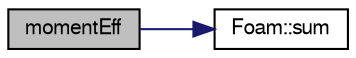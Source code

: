 digraph "momentEff"
{
  bgcolor="transparent";
  edge [fontname="FreeSans",fontsize="10",labelfontname="FreeSans",labelfontsize="10"];
  node [fontname="FreeSans",fontsize="10",shape=record];
  rankdir="LR";
  Node2465 [label="momentEff",height=0.2,width=0.4,color="black", fillcolor="grey75", style="filled", fontcolor="black"];
  Node2465 -> Node2466 [color="midnightblue",fontsize="10",style="solid",fontname="FreeSans"];
  Node2466 [label="Foam::sum",height=0.2,width=0.4,color="black",URL="$a21124.html#a3d8733143aad0e03b300186ab4bef137"];
}
